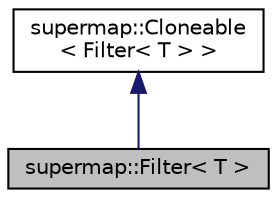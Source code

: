 digraph "supermap::Filter&lt; T &gt;"
{
 // LATEX_PDF_SIZE
  edge [fontname="Helvetica",fontsize="10",labelfontname="Helvetica",labelfontsize="10"];
  node [fontname="Helvetica",fontsize="10",shape=record];
  Node1 [label="supermap::Filter\< T \>",height=0.2,width=0.4,color="black", fillcolor="grey75", style="filled", fontcolor="black",tooltip="Filter, which can add elements to self and tell which elements are certainly were not added to filter..."];
  Node2 -> Node1 [dir="back",color="midnightblue",fontsize="10",style="solid",fontname="Helvetica"];
  Node2 [label="supermap::Cloneable\l\< Filter\< T \> \>",height=0.2,width=0.4,color="black", fillcolor="white", style="filled",URL="$classsupermap_1_1Cloneable.html",tooltip=" "];
}
